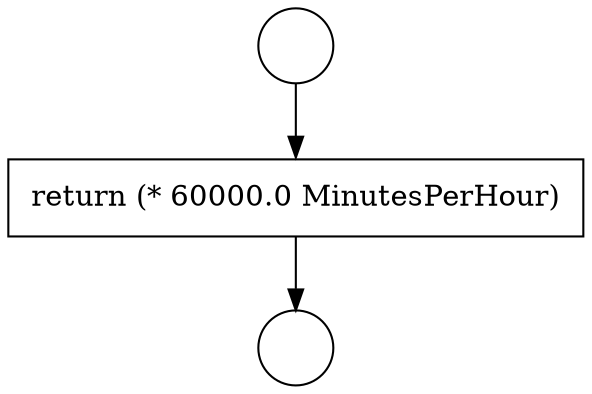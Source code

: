 digraph {
  node21721 [shape=circle label=" " color="black" fillcolor="white" style=filled]
  node21723 [shape=none, margin=0, label=<<font color="black">
    <table border="0" cellborder="1" cellspacing="0" cellpadding="10">
      <tr><td align="left">return (* 60000.0 MinutesPerHour)</td></tr>
    </table>
  </font>> color="black" fillcolor="white" style=filled]
  node21722 [shape=circle label=" " color="black" fillcolor="white" style=filled]
  node21721 -> node21723 [ color="black"]
  node21723 -> node21722 [ color="black"]
}
